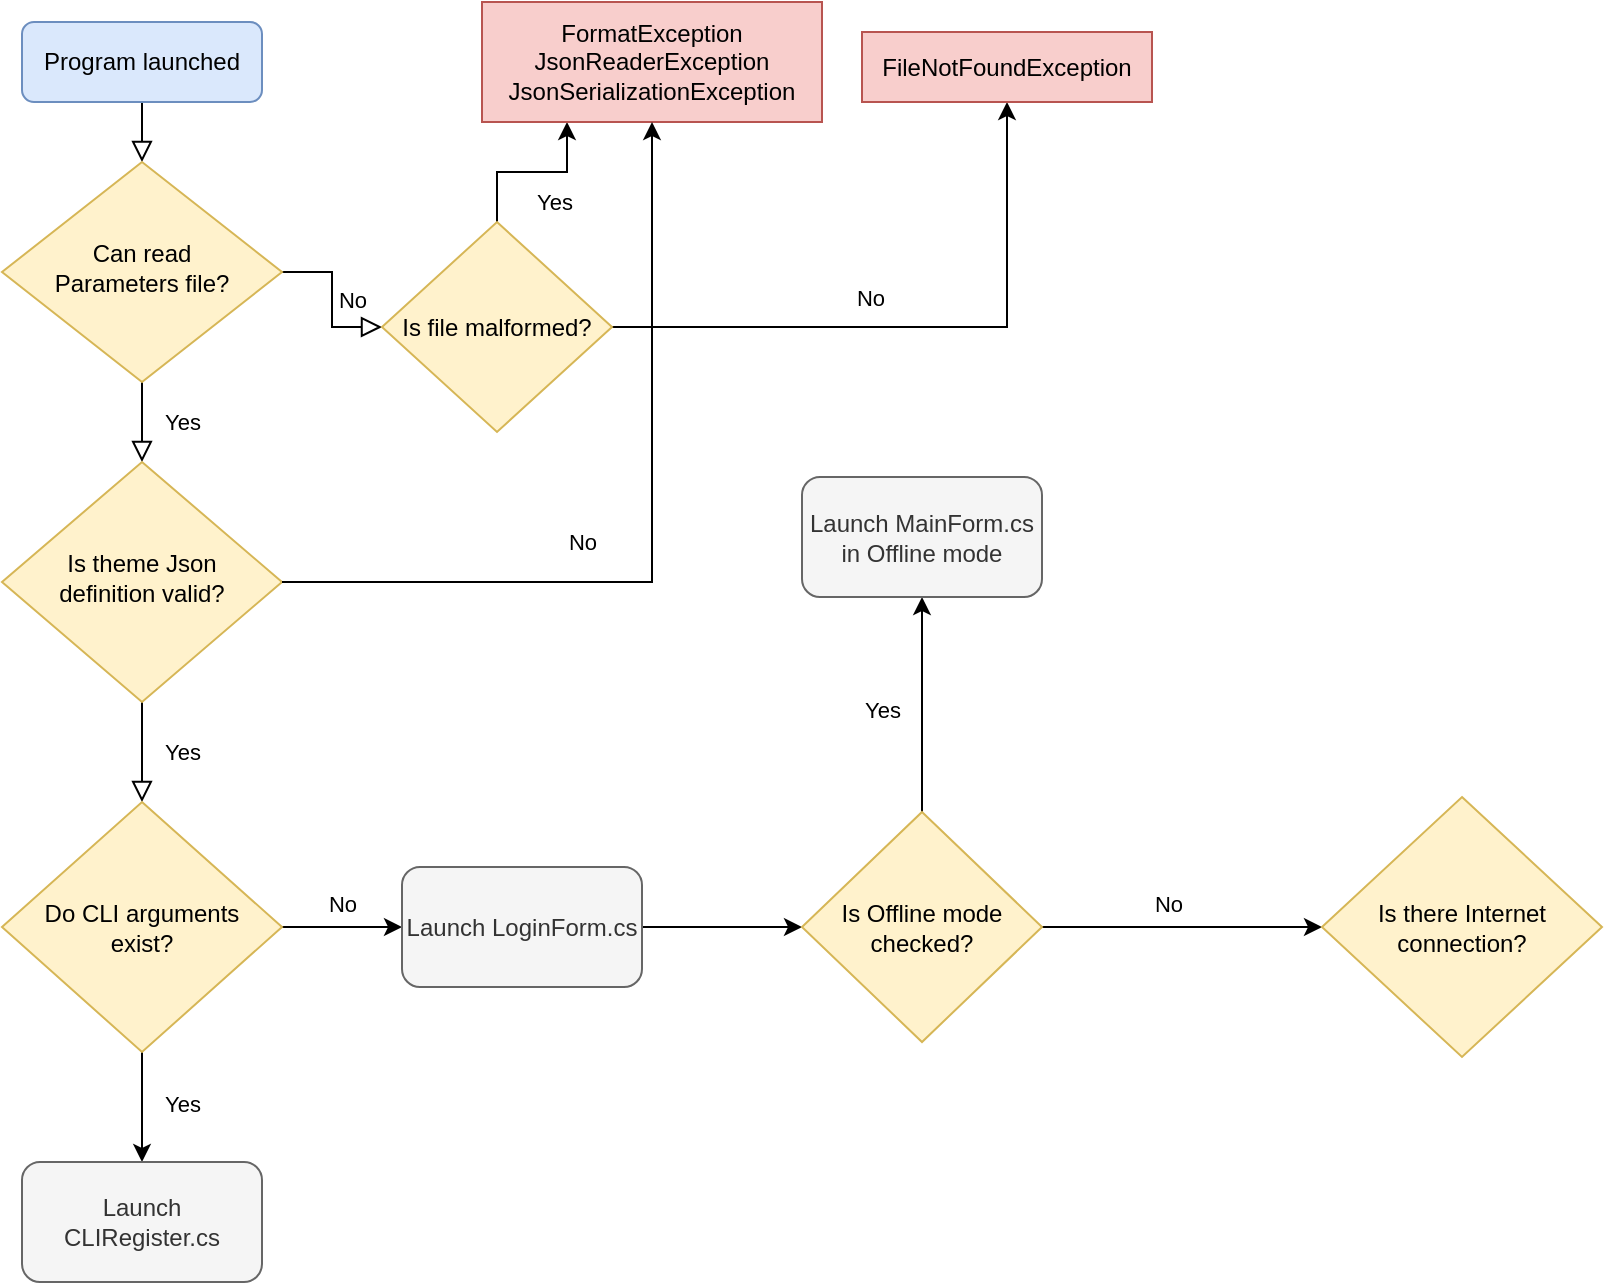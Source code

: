 <mxfile version="22.0.8" type="github">
  <diagram id="C5RBs43oDa-KdzZeNtuy" name="Page-1">
    <mxGraphModel dx="1173" dy="791" grid="1" gridSize="10" guides="1" tooltips="1" connect="1" arrows="1" fold="1" page="1" pageScale="1" pageWidth="3300" pageHeight="4681" math="0" shadow="0">
      <root>
        <mxCell id="WIyWlLk6GJQsqaUBKTNV-0" />
        <mxCell id="WIyWlLk6GJQsqaUBKTNV-1" parent="WIyWlLk6GJQsqaUBKTNV-0" />
        <mxCell id="WIyWlLk6GJQsqaUBKTNV-2" value="" style="rounded=0;html=1;jettySize=auto;orthogonalLoop=1;fontSize=11;endArrow=block;endFill=0;endSize=8;strokeWidth=1;shadow=0;labelBackgroundColor=none;edgeStyle=orthogonalEdgeStyle;" parent="WIyWlLk6GJQsqaUBKTNV-1" source="WIyWlLk6GJQsqaUBKTNV-3" target="WIyWlLk6GJQsqaUBKTNV-6" edge="1">
          <mxGeometry relative="1" as="geometry" />
        </mxCell>
        <mxCell id="WIyWlLk6GJQsqaUBKTNV-3" value="Program launched" style="rounded=1;whiteSpace=wrap;html=1;fontSize=12;glass=0;strokeWidth=1;shadow=0;fillColor=#dae8fc;strokeColor=#6c8ebf;" parent="WIyWlLk6GJQsqaUBKTNV-1" vertex="1">
          <mxGeometry x="60" y="20" width="120" height="40" as="geometry" />
        </mxCell>
        <mxCell id="WIyWlLk6GJQsqaUBKTNV-4" value="Yes" style="rounded=0;html=1;jettySize=auto;orthogonalLoop=1;fontSize=11;endArrow=block;endFill=0;endSize=8;strokeWidth=1;shadow=0;labelBackgroundColor=none;edgeStyle=orthogonalEdgeStyle;" parent="WIyWlLk6GJQsqaUBKTNV-1" source="WIyWlLk6GJQsqaUBKTNV-6" target="WIyWlLk6GJQsqaUBKTNV-10" edge="1">
          <mxGeometry y="20" relative="1" as="geometry">
            <mxPoint as="offset" />
          </mxGeometry>
        </mxCell>
        <mxCell id="WIyWlLk6GJQsqaUBKTNV-5" value="No" style="edgeStyle=orthogonalEdgeStyle;rounded=0;html=1;jettySize=auto;orthogonalLoop=1;fontSize=11;endArrow=block;endFill=0;endSize=8;strokeWidth=1;shadow=0;labelBackgroundColor=none;entryX=0;entryY=0.5;entryDx=0;entryDy=0;" parent="WIyWlLk6GJQsqaUBKTNV-1" source="WIyWlLk6GJQsqaUBKTNV-6" target="MV5Ec6lMB-zT9UXO9T3H-1" edge="1">
          <mxGeometry y="10" relative="1" as="geometry">
            <mxPoint as="offset" />
            <mxPoint x="310" y="165" as="targetPoint" />
          </mxGeometry>
        </mxCell>
        <mxCell id="WIyWlLk6GJQsqaUBKTNV-6" value="Can read&lt;br&gt;Parameters file?" style="rhombus;whiteSpace=wrap;html=1;shadow=0;fontFamily=Helvetica;fontSize=12;align=center;strokeWidth=1;spacing=6;spacingTop=-4;fillColor=#fff2cc;strokeColor=#d6b656;" parent="WIyWlLk6GJQsqaUBKTNV-1" vertex="1">
          <mxGeometry x="50" y="90" width="140" height="110" as="geometry" />
        </mxCell>
        <mxCell id="WIyWlLk6GJQsqaUBKTNV-9" value="Yes" style="edgeStyle=orthogonalEdgeStyle;rounded=0;html=1;jettySize=auto;orthogonalLoop=1;fontSize=11;endArrow=block;endFill=0;endSize=8;strokeWidth=1;shadow=0;labelBackgroundColor=none;entryX=0.5;entryY=0;entryDx=0;entryDy=0;" parent="WIyWlLk6GJQsqaUBKTNV-1" source="WIyWlLk6GJQsqaUBKTNV-10" target="BBrvKpnnRB6dyi7Tlnk0-0" edge="1">
          <mxGeometry y="20" relative="1" as="geometry">
            <mxPoint as="offset" />
            <mxPoint x="120" y="490" as="targetPoint" />
          </mxGeometry>
        </mxCell>
        <mxCell id="WIyWlLk6GJQsqaUBKTNV-10" value="Is theme Json&lt;br&gt;definition valid?" style="rhombus;whiteSpace=wrap;html=1;shadow=0;fontFamily=Helvetica;fontSize=12;align=center;strokeWidth=1;spacing=6;spacingTop=-4;fillColor=#fff2cc;strokeColor=#d6b656;" parent="WIyWlLk6GJQsqaUBKTNV-1" vertex="1">
          <mxGeometry x="50" y="240" width="140" height="120" as="geometry" />
        </mxCell>
        <mxCell id="MV5Ec6lMB-zT9UXO9T3H-6" value="" style="edgeStyle=orthogonalEdgeStyle;rounded=0;orthogonalLoop=1;jettySize=auto;html=1;" parent="WIyWlLk6GJQsqaUBKTNV-1" source="MV5Ec6lMB-zT9UXO9T3H-1" target="MV5Ec6lMB-zT9UXO9T3H-5" edge="1">
          <mxGeometry relative="1" as="geometry" />
        </mxCell>
        <mxCell id="MV5Ec6lMB-zT9UXO9T3H-7" value="No" style="edgeLabel;html=1;align=center;verticalAlign=middle;resizable=0;points=[];" parent="MV5Ec6lMB-zT9UXO9T3H-6" vertex="1" connectable="0">
          <mxGeometry x="-0.167" relative="1" as="geometry">
            <mxPoint y="-15" as="offset" />
          </mxGeometry>
        </mxCell>
        <mxCell id="BBrvKpnnRB6dyi7Tlnk0-15" style="edgeStyle=orthogonalEdgeStyle;rounded=0;orthogonalLoop=1;jettySize=auto;html=1;entryX=0.25;entryY=1;entryDx=0;entryDy=0;" edge="1" parent="WIyWlLk6GJQsqaUBKTNV-1" source="MV5Ec6lMB-zT9UXO9T3H-1" target="MV5Ec6lMB-zT9UXO9T3H-2">
          <mxGeometry relative="1" as="geometry" />
        </mxCell>
        <mxCell id="BBrvKpnnRB6dyi7Tlnk0-16" value="Yes" style="edgeLabel;html=1;align=center;verticalAlign=middle;resizable=0;points=[];" vertex="1" connectable="0" parent="BBrvKpnnRB6dyi7Tlnk0-15">
          <mxGeometry x="-0.027" y="3" relative="1" as="geometry">
            <mxPoint x="12" y="18" as="offset" />
          </mxGeometry>
        </mxCell>
        <mxCell id="MV5Ec6lMB-zT9UXO9T3H-1" value="Is file malformed?" style="rhombus;whiteSpace=wrap;html=1;fillColor=#fff2cc;strokeColor=#d6b656;" parent="WIyWlLk6GJQsqaUBKTNV-1" vertex="1">
          <mxGeometry x="240" y="120" width="115" height="105" as="geometry" />
        </mxCell>
        <mxCell id="MV5Ec6lMB-zT9UXO9T3H-2" value="FormatException JsonReaderException&lt;br&gt;JsonSerializationException" style="whiteSpace=wrap;html=1;fillColor=#f8cecc;strokeColor=#b85450;" parent="WIyWlLk6GJQsqaUBKTNV-1" vertex="1">
          <mxGeometry x="290" y="10" width="170" height="60" as="geometry" />
        </mxCell>
        <mxCell id="MV5Ec6lMB-zT9UXO9T3H-5" value="FileNotFoundException" style="whiteSpace=wrap;html=1;fillColor=#f8cecc;strokeColor=#b85450;" parent="WIyWlLk6GJQsqaUBKTNV-1" vertex="1">
          <mxGeometry x="480" y="25" width="145" height="35" as="geometry" />
        </mxCell>
        <mxCell id="BBrvKpnnRB6dyi7Tlnk0-3" value="" style="edgeStyle=orthogonalEdgeStyle;rounded=0;orthogonalLoop=1;jettySize=auto;html=1;entryX=0;entryY=0.5;entryDx=0;entryDy=0;" edge="1" parent="WIyWlLk6GJQsqaUBKTNV-1" source="BBrvKpnnRB6dyi7Tlnk0-0" target="BBrvKpnnRB6dyi7Tlnk0-5">
          <mxGeometry relative="1" as="geometry">
            <mxPoint x="334" y="552.5" as="targetPoint" />
          </mxGeometry>
        </mxCell>
        <mxCell id="BBrvKpnnRB6dyi7Tlnk0-4" value="No" style="edgeLabel;html=1;align=center;verticalAlign=middle;resizable=0;points=[];" vertex="1" connectable="0" parent="BBrvKpnnRB6dyi7Tlnk0-3">
          <mxGeometry y="3" relative="1" as="geometry">
            <mxPoint y="-9" as="offset" />
          </mxGeometry>
        </mxCell>
        <mxCell id="BBrvKpnnRB6dyi7Tlnk0-8" value="" style="edgeStyle=orthogonalEdgeStyle;rounded=0;orthogonalLoop=1;jettySize=auto;html=1;" edge="1" parent="WIyWlLk6GJQsqaUBKTNV-1" source="BBrvKpnnRB6dyi7Tlnk0-0" target="BBrvKpnnRB6dyi7Tlnk0-7">
          <mxGeometry relative="1" as="geometry" />
        </mxCell>
        <mxCell id="BBrvKpnnRB6dyi7Tlnk0-9" value="Yes" style="edgeLabel;html=1;align=center;verticalAlign=middle;resizable=0;points=[];" vertex="1" connectable="0" parent="BBrvKpnnRB6dyi7Tlnk0-8">
          <mxGeometry x="-0.058" y="2" relative="1" as="geometry">
            <mxPoint x="18" as="offset" />
          </mxGeometry>
        </mxCell>
        <mxCell id="BBrvKpnnRB6dyi7Tlnk0-0" value="Do CLI arguments&lt;br&gt;exist?" style="rhombus;whiteSpace=wrap;html=1;fillColor=#fff2cc;strokeColor=#d6b656;" vertex="1" parent="WIyWlLk6GJQsqaUBKTNV-1">
          <mxGeometry x="50" y="410" width="140" height="125" as="geometry" />
        </mxCell>
        <mxCell id="BBrvKpnnRB6dyi7Tlnk0-14" style="edgeStyle=orthogonalEdgeStyle;rounded=0;orthogonalLoop=1;jettySize=auto;html=1;exitX=1;exitY=0.5;exitDx=0;exitDy=0;entryX=0;entryY=0.5;entryDx=0;entryDy=0;" edge="1" parent="WIyWlLk6GJQsqaUBKTNV-1" source="BBrvKpnnRB6dyi7Tlnk0-5" target="BBrvKpnnRB6dyi7Tlnk0-12">
          <mxGeometry relative="1" as="geometry" />
        </mxCell>
        <mxCell id="BBrvKpnnRB6dyi7Tlnk0-5" value="Launch LoginForm.cs" style="rounded=1;whiteSpace=wrap;html=1;fillColor=#f5f5f5;fontColor=#333333;strokeColor=#666666;" vertex="1" parent="WIyWlLk6GJQsqaUBKTNV-1">
          <mxGeometry x="250" y="442.5" width="120" height="60" as="geometry" />
        </mxCell>
        <mxCell id="BBrvKpnnRB6dyi7Tlnk0-6" style="edgeStyle=orthogonalEdgeStyle;rounded=0;orthogonalLoop=1;jettySize=auto;html=1;entryX=0.5;entryY=1;entryDx=0;entryDy=0;" edge="1" parent="WIyWlLk6GJQsqaUBKTNV-1" source="WIyWlLk6GJQsqaUBKTNV-10" target="MV5Ec6lMB-zT9UXO9T3H-2">
          <mxGeometry relative="1" as="geometry">
            <mxPoint x="460" y="130" as="targetPoint" />
          </mxGeometry>
        </mxCell>
        <mxCell id="BBrvKpnnRB6dyi7Tlnk0-17" value="No" style="edgeLabel;html=1;align=center;verticalAlign=middle;resizable=0;points=[];" vertex="1" connectable="0" parent="BBrvKpnnRB6dyi7Tlnk0-6">
          <mxGeometry x="-0.489" y="-1" relative="1" as="geometry">
            <mxPoint x="44" y="-21" as="offset" />
          </mxGeometry>
        </mxCell>
        <mxCell id="BBrvKpnnRB6dyi7Tlnk0-7" value="Launch CLIRegister.cs" style="rounded=1;whiteSpace=wrap;html=1;fillColor=#f5f5f5;fontColor=#333333;strokeColor=#666666;" vertex="1" parent="WIyWlLk6GJQsqaUBKTNV-1">
          <mxGeometry x="60" y="590" width="120" height="60" as="geometry" />
        </mxCell>
        <mxCell id="BBrvKpnnRB6dyi7Tlnk0-19" value="" style="edgeStyle=orthogonalEdgeStyle;rounded=0;orthogonalLoop=1;jettySize=auto;html=1;" edge="1" parent="WIyWlLk6GJQsqaUBKTNV-1" source="BBrvKpnnRB6dyi7Tlnk0-12" target="BBrvKpnnRB6dyi7Tlnk0-18">
          <mxGeometry relative="1" as="geometry" />
        </mxCell>
        <mxCell id="BBrvKpnnRB6dyi7Tlnk0-20" value="Yes" style="edgeLabel;html=1;align=center;verticalAlign=middle;resizable=0;points=[];" vertex="1" connectable="0" parent="BBrvKpnnRB6dyi7Tlnk0-19">
          <mxGeometry x="-0.051" y="1" relative="1" as="geometry">
            <mxPoint x="-19" as="offset" />
          </mxGeometry>
        </mxCell>
        <mxCell id="BBrvKpnnRB6dyi7Tlnk0-24" value="" style="edgeStyle=orthogonalEdgeStyle;rounded=0;orthogonalLoop=1;jettySize=auto;html=1;" edge="1" parent="WIyWlLk6GJQsqaUBKTNV-1" source="BBrvKpnnRB6dyi7Tlnk0-12" target="BBrvKpnnRB6dyi7Tlnk0-23">
          <mxGeometry relative="1" as="geometry" />
        </mxCell>
        <mxCell id="BBrvKpnnRB6dyi7Tlnk0-25" value="No" style="edgeLabel;html=1;align=center;verticalAlign=middle;resizable=0;points=[];" vertex="1" connectable="0" parent="BBrvKpnnRB6dyi7Tlnk0-24">
          <mxGeometry x="-0.1" y="3" relative="1" as="geometry">
            <mxPoint y="-9" as="offset" />
          </mxGeometry>
        </mxCell>
        <mxCell id="BBrvKpnnRB6dyi7Tlnk0-12" value="Is Offline mode&lt;br&gt;checked?" style="rhombus;whiteSpace=wrap;html=1;fillColor=#fff2cc;strokeColor=#d6b656;" vertex="1" parent="WIyWlLk6GJQsqaUBKTNV-1">
          <mxGeometry x="450" y="415" width="120" height="115" as="geometry" />
        </mxCell>
        <mxCell id="BBrvKpnnRB6dyi7Tlnk0-18" value="Launch MainForm.cs&lt;br&gt;in Offline mode" style="rounded=1;whiteSpace=wrap;html=1;fillColor=#f5f5f5;strokeColor=#666666;fontColor=#333333;" vertex="1" parent="WIyWlLk6GJQsqaUBKTNV-1">
          <mxGeometry x="450" y="247.5" width="120" height="60" as="geometry" />
        </mxCell>
        <mxCell id="BBrvKpnnRB6dyi7Tlnk0-23" value="Is there Internet connection?" style="rhombus;whiteSpace=wrap;html=1;fillColor=#fff2cc;strokeColor=#d6b656;" vertex="1" parent="WIyWlLk6GJQsqaUBKTNV-1">
          <mxGeometry x="710" y="407.5" width="140" height="130" as="geometry" />
        </mxCell>
      </root>
    </mxGraphModel>
  </diagram>
</mxfile>
